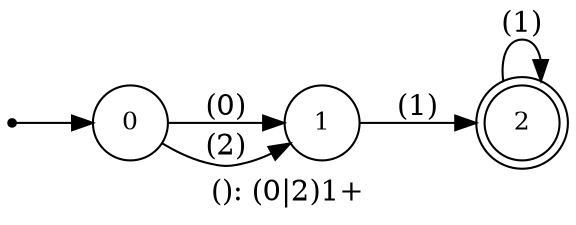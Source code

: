 digraph G {
label = "(): (0|2)1+";
rankdir = LR;
node [shape = circle, label="0", fontsize=12]0;
node [shape = circle, label="1", fontsize=12]1;
node [shape = doublecircle, label="2", fontsize=12]2;
node [shape = point ]; qi
qi ->0;
0 -> 1[ label = "(0)"];
0 -> 1[ label = "(2)"];
1 -> 2[ label = "(1)"];
2 -> 2[ label = "(1)"];
}
